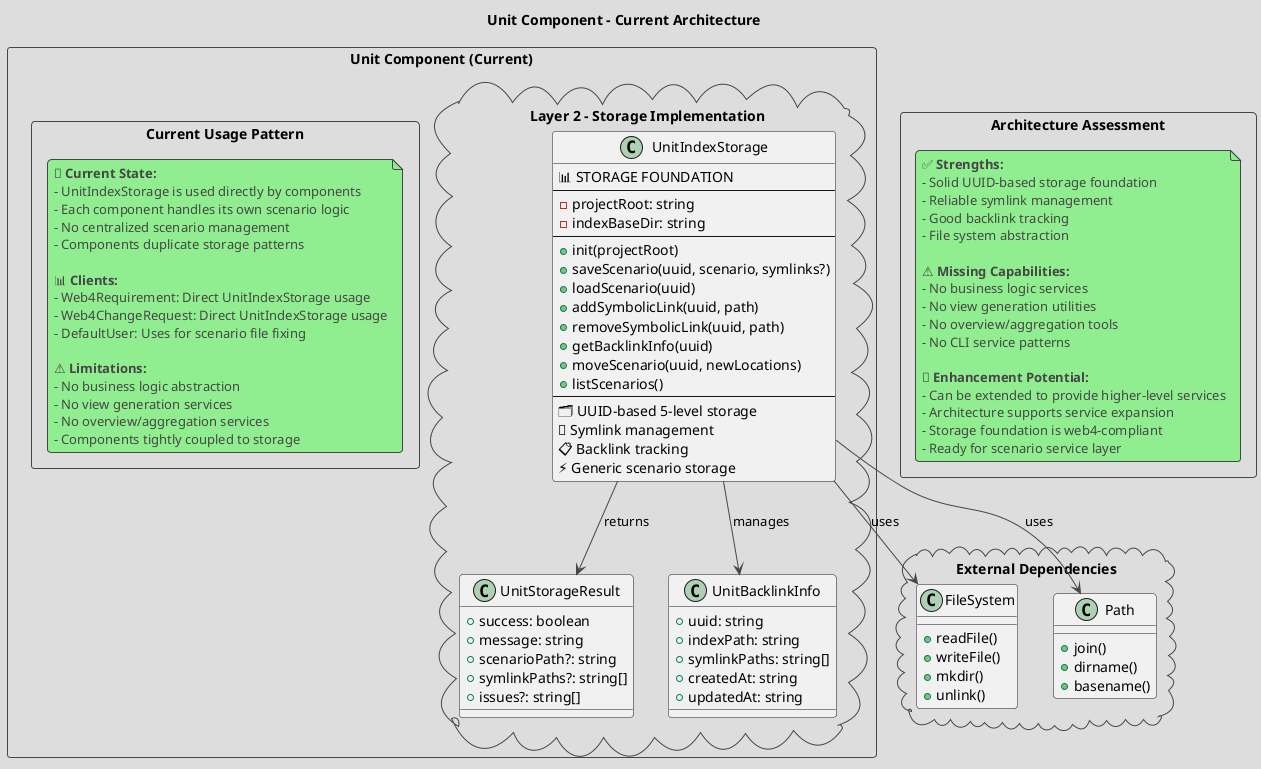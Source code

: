 @startuml UnitCurrentArchitecture
!theme toy
title Unit Component - Current Architecture

package "Unit Component (Current)" <<Rectangle>> {
  package "Layer 2 - Storage Implementation" <<Cloud>> {
    class UnitIndexStorage {
      📊 STORAGE FOUNDATION
      --
      -projectRoot: string
      -indexBaseDir: string
      --
      +init(projectRoot)
      +saveScenario(uuid, scenario, symlinks?)
      +loadScenario(uuid)
      +addSymbolicLink(uuid, path)
      +removeSymbolicLink(uuid, path)
      +getBacklinkInfo(uuid)
      +moveScenario(uuid, newLocations)
      +listScenarios()
      --
      🗂️ UUID-based 5-level storage
      🔗 Symlink management
      📋 Backlink tracking
      ⚡ Generic scenario storage
    }
    
    class UnitStorageResult {
      +success: boolean
      +message: string
      +scenarioPath?: string
      +symlinkPaths?: string[]
      +issues?: string[]
    }
    
    class UnitBacklinkInfo {
      +uuid: string
      +indexPath: string
      +symlinkPaths: string[]
      +createdAt: string
      +updatedAt: string
    }
  }
  
  package "Current Usage Pattern" <<Rectangle>> {
    note as Usage
      🔧 **Current State:**
      - UnitIndexStorage is used directly by components
      - Each component handles its own scenario logic
      - No centralized scenario management
      - Components duplicate storage patterns
      
      📊 **Clients:**
      - Web4Requirement: Direct UnitIndexStorage usage
      - Web4ChangeRequest: Direct UnitIndexStorage usage
      - DefaultUser: Uses for scenario file fixing
      
      ⚠️ **Limitations:**
      - No business logic abstraction
      - No view generation services
      - No overview/aggregation services
      - Components tightly coupled to storage
    end note
  }
}

package "External Dependencies" <<Cloud>> {
  class FileSystem {
    +readFile()
    +writeFile()
    +mkdir()
    +unlink()
  }
  
  class Path {
    +join()
    +dirname()
    +basename()
  }
}

UnitIndexStorage --> FileSystem : uses
UnitIndexStorage --> Path : uses
UnitIndexStorage --> UnitStorageResult : returns
UnitIndexStorage --> UnitBacklinkInfo : manages

package "Architecture Assessment" <<Rectangle>> {
  note as Assessment
    ✅ **Strengths:**
    - Solid UUID-based storage foundation
    - Reliable symlink management
    - Good backlink tracking
    - File system abstraction
    
    ⚠️ **Missing Capabilities:**
    - No business logic services
    - No view generation utilities
    - No overview/aggregation tools
    - No CLI service patterns
    
    🎯 **Enhancement Potential:**
    - Can be extended to provide higher-level services
    - Architecture supports service expansion
    - Storage foundation is web4-compliant
    - Ready for scenario service layer
  end note
}

@enduml

